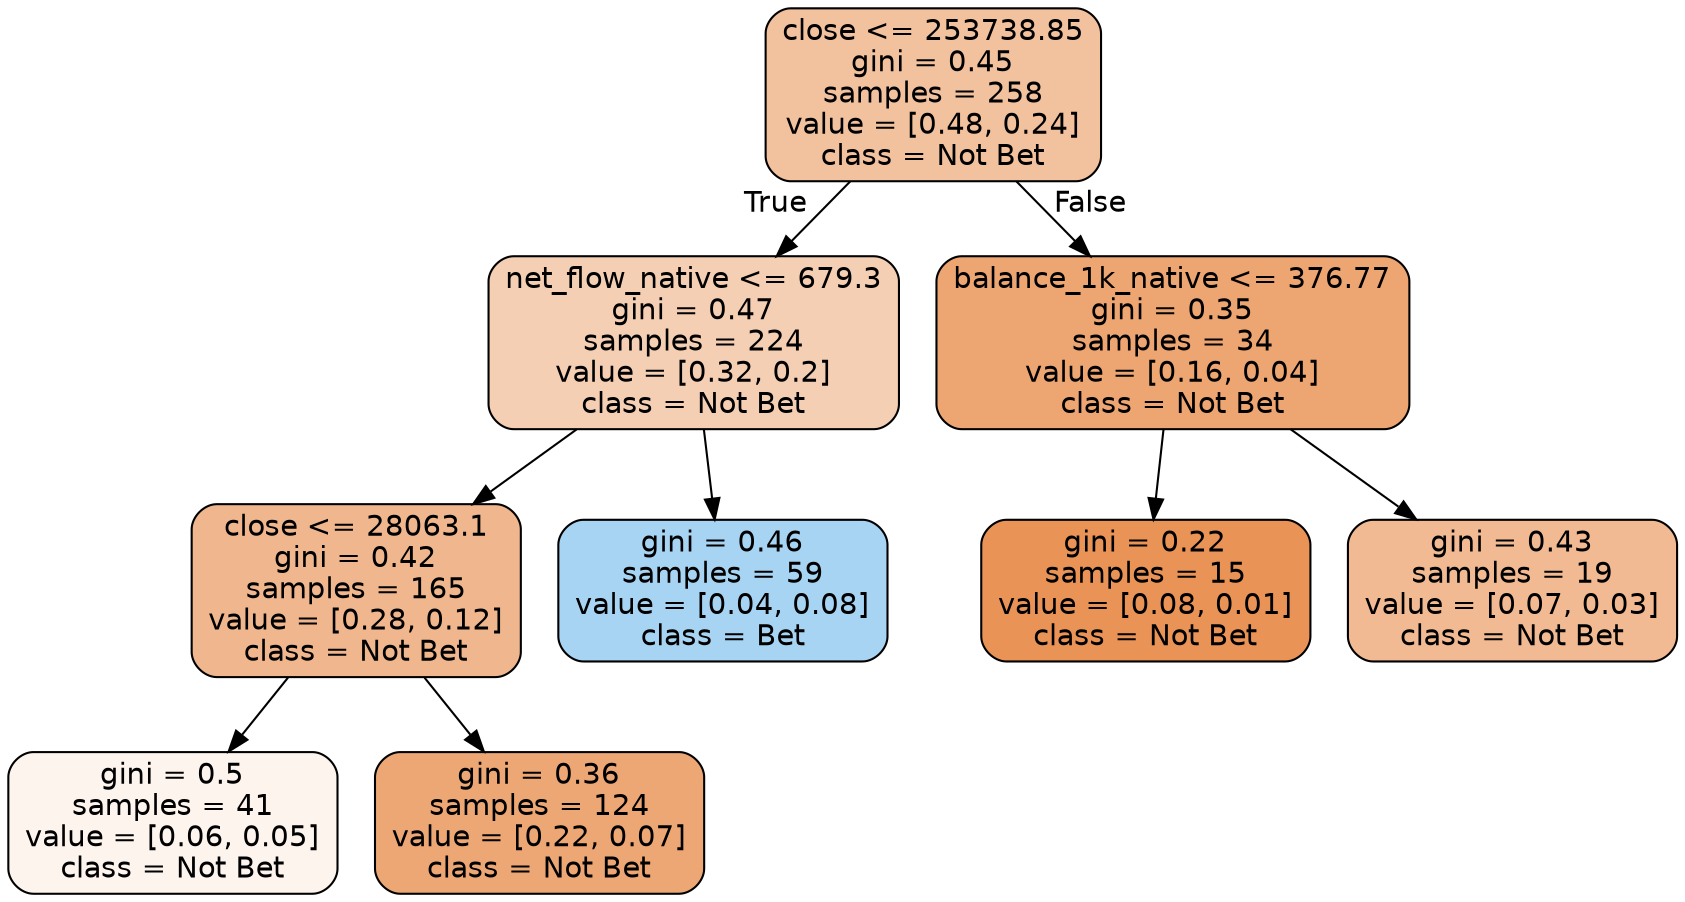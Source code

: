 digraph Tree {
node [shape=box, style="filled, rounded", color="black", fontname="helvetica"] ;
edge [fontname="helvetica"] ;
0 [label="close <= 253738.85\ngini = 0.45\nsamples = 258\nvalue = [0.48, 0.24]\nclass = Not Bet", fillcolor="#f2c19e"] ;
1 [label="net_flow_native <= 679.3\ngini = 0.47\nsamples = 224\nvalue = [0.32, 0.2]\nclass = Not Bet", fillcolor="#f5cfb3"] ;
0 -> 1 [labeldistance=2.5, labelangle=45, headlabel="True"] ;
2 [label="close <= 28063.1\ngini = 0.42\nsamples = 165\nvalue = [0.28, 0.12]\nclass = Not Bet", fillcolor="#f0b78e"] ;
1 -> 2 ;
3 [label="gini = 0.5\nsamples = 41\nvalue = [0.06, 0.05]\nclass = Not Bet", fillcolor="#fdf4ee"] ;
2 -> 3 ;
4 [label="gini = 0.36\nsamples = 124\nvalue = [0.22, 0.07]\nclass = Not Bet", fillcolor="#eda775"] ;
2 -> 4 ;
5 [label="gini = 0.46\nsamples = 59\nvalue = [0.04, 0.08]\nclass = Bet", fillcolor="#a7d4f3"] ;
1 -> 5 ;
6 [label="balance_1k_native <= 376.77\ngini = 0.35\nsamples = 34\nvalue = [0.16, 0.04]\nclass = Not Bet", fillcolor="#eda572"] ;
0 -> 6 [labeldistance=2.5, labelangle=-45, headlabel="False"] ;
7 [label="gini = 0.22\nsamples = 15\nvalue = [0.08, 0.01]\nclass = Not Bet", fillcolor="#e99356"] ;
6 -> 7 ;
8 [label="gini = 0.43\nsamples = 19\nvalue = [0.07, 0.03]\nclass = Not Bet", fillcolor="#f1ba92"] ;
6 -> 8 ;
}